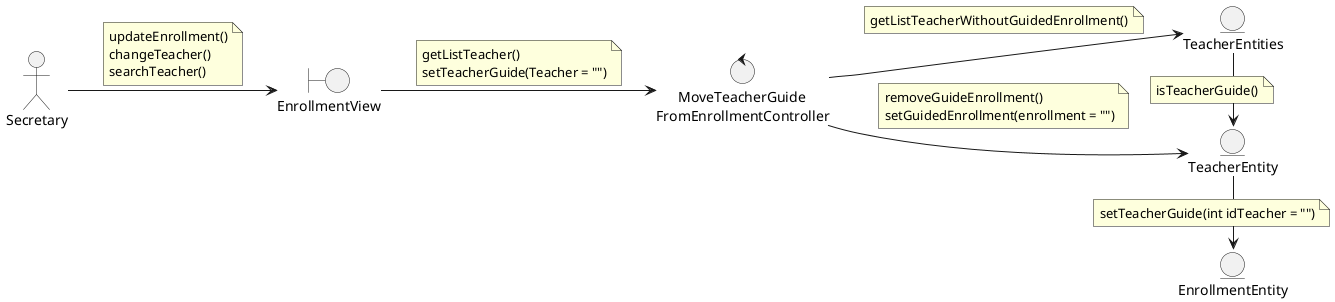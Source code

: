 @startuml
left to right direction

'--- Classes definition ---
actor Secretary

boundary EnrollmentView

control MoveTeacherGuideFromEnrollmentController as "      MoveTeacherGuide\nFromEnrollmentController"

entity EnrollmentEntity
entity TeacherEntity
entity TeacherEntities


'--- Actor relations ---
Secretary --> EnrollmentView
note on link
    updateEnrollment()
    changeTeacher()
    searchTeacher()
end note

'--- Views relations ---
EnrollmentView --> MoveTeacherGuideFromEnrollmentController
note on link
    getListTeacher()
    setTeacherGuide(Teacher = "")
end note

'--- Controllers relations ---
MoveTeacherGuideFromEnrollmentController --> TeacherEntity
note on link
    removeGuideEnrollment()
    setGuidedEnrollment(enrollment = "")
end note
MoveTeacherGuideFromEnrollmentController --> TeacherEntities
note on link
    getListTeacherWithoutGuidedEnrollment()
end note

'--- Entity relations ---
TeacherEntity -> EnrollmentEntity
note on link
    setTeacherGuide(int idTeacher = "")
end note

TeacherEntities -> TeacherEntity
note on link
    isTeacherGuide()
end note
@enduml